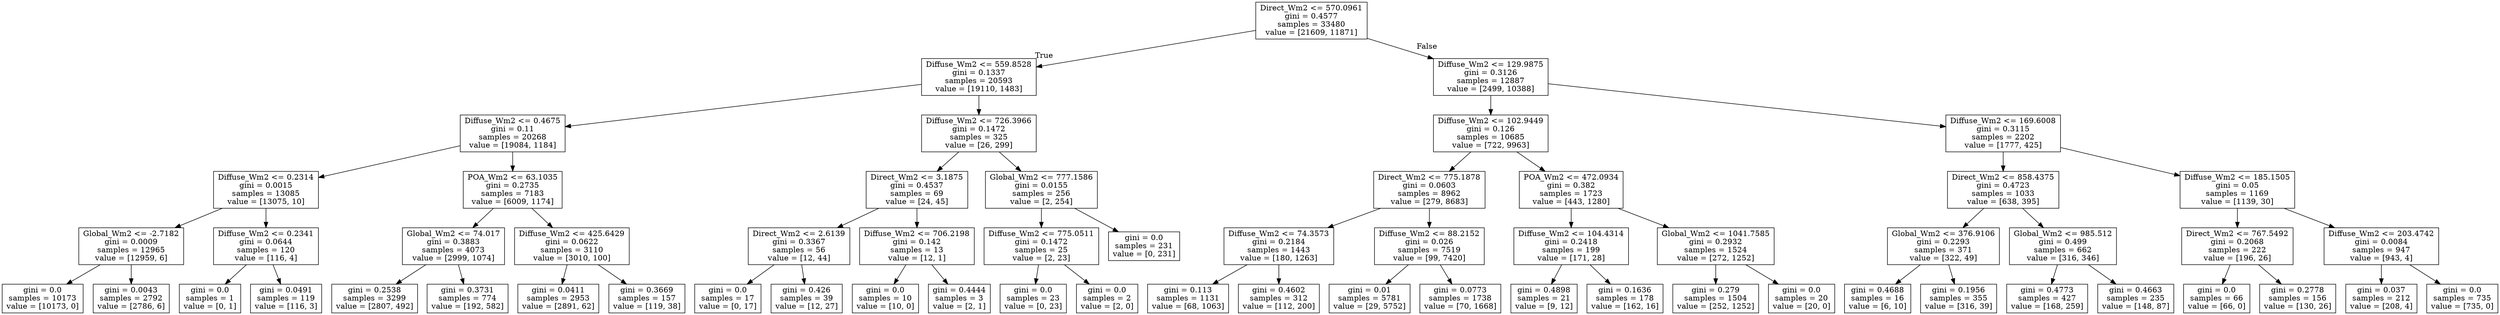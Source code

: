 digraph Tree {
node [shape=box] ;
0 [label="Direct_Wm2 <= 570.0961\ngini = 0.4577\nsamples = 33480\nvalue = [21609, 11871]"] ;
1 [label="Diffuse_Wm2 <= 559.8528\ngini = 0.1337\nsamples = 20593\nvalue = [19110, 1483]"] ;
0 -> 1 [labeldistance=2.5, labelangle=45, headlabel="True"] ;
2 [label="Diffuse_Wm2 <= 0.4675\ngini = 0.11\nsamples = 20268\nvalue = [19084, 1184]"] ;
1 -> 2 ;
3 [label="Diffuse_Wm2 <= 0.2314\ngini = 0.0015\nsamples = 13085\nvalue = [13075, 10]"] ;
2 -> 3 ;
4 [label="Global_Wm2 <= -2.7182\ngini = 0.0009\nsamples = 12965\nvalue = [12959, 6]"] ;
3 -> 4 ;
5 [label="gini = 0.0\nsamples = 10173\nvalue = [10173, 0]"] ;
4 -> 5 ;
6 [label="gini = 0.0043\nsamples = 2792\nvalue = [2786, 6]"] ;
4 -> 6 ;
7 [label="Diffuse_Wm2 <= 0.2341\ngini = 0.0644\nsamples = 120\nvalue = [116, 4]"] ;
3 -> 7 ;
8 [label="gini = 0.0\nsamples = 1\nvalue = [0, 1]"] ;
7 -> 8 ;
9 [label="gini = 0.0491\nsamples = 119\nvalue = [116, 3]"] ;
7 -> 9 ;
10 [label="POA_Wm2 <= 63.1035\ngini = 0.2735\nsamples = 7183\nvalue = [6009, 1174]"] ;
2 -> 10 ;
11 [label="Global_Wm2 <= 74.017\ngini = 0.3883\nsamples = 4073\nvalue = [2999, 1074]"] ;
10 -> 11 ;
12 [label="gini = 0.2538\nsamples = 3299\nvalue = [2807, 492]"] ;
11 -> 12 ;
13 [label="gini = 0.3731\nsamples = 774\nvalue = [192, 582]"] ;
11 -> 13 ;
14 [label="Diffuse_Wm2 <= 425.6429\ngini = 0.0622\nsamples = 3110\nvalue = [3010, 100]"] ;
10 -> 14 ;
15 [label="gini = 0.0411\nsamples = 2953\nvalue = [2891, 62]"] ;
14 -> 15 ;
16 [label="gini = 0.3669\nsamples = 157\nvalue = [119, 38]"] ;
14 -> 16 ;
17 [label="Diffuse_Wm2 <= 726.3966\ngini = 0.1472\nsamples = 325\nvalue = [26, 299]"] ;
1 -> 17 ;
18 [label="Direct_Wm2 <= 3.1875\ngini = 0.4537\nsamples = 69\nvalue = [24, 45]"] ;
17 -> 18 ;
19 [label="Direct_Wm2 <= 2.6139\ngini = 0.3367\nsamples = 56\nvalue = [12, 44]"] ;
18 -> 19 ;
20 [label="gini = 0.0\nsamples = 17\nvalue = [0, 17]"] ;
19 -> 20 ;
21 [label="gini = 0.426\nsamples = 39\nvalue = [12, 27]"] ;
19 -> 21 ;
22 [label="Diffuse_Wm2 <= 706.2198\ngini = 0.142\nsamples = 13\nvalue = [12, 1]"] ;
18 -> 22 ;
23 [label="gini = 0.0\nsamples = 10\nvalue = [10, 0]"] ;
22 -> 23 ;
24 [label="gini = 0.4444\nsamples = 3\nvalue = [2, 1]"] ;
22 -> 24 ;
25 [label="Global_Wm2 <= 777.1586\ngini = 0.0155\nsamples = 256\nvalue = [2, 254]"] ;
17 -> 25 ;
26 [label="Diffuse_Wm2 <= 775.0511\ngini = 0.1472\nsamples = 25\nvalue = [2, 23]"] ;
25 -> 26 ;
27 [label="gini = 0.0\nsamples = 23\nvalue = [0, 23]"] ;
26 -> 27 ;
28 [label="gini = 0.0\nsamples = 2\nvalue = [2, 0]"] ;
26 -> 28 ;
29 [label="gini = 0.0\nsamples = 231\nvalue = [0, 231]"] ;
25 -> 29 ;
30 [label="Diffuse_Wm2 <= 129.9875\ngini = 0.3126\nsamples = 12887\nvalue = [2499, 10388]"] ;
0 -> 30 [labeldistance=2.5, labelangle=-45, headlabel="False"] ;
31 [label="Diffuse_Wm2 <= 102.9449\ngini = 0.126\nsamples = 10685\nvalue = [722, 9963]"] ;
30 -> 31 ;
32 [label="Direct_Wm2 <= 775.1878\ngini = 0.0603\nsamples = 8962\nvalue = [279, 8683]"] ;
31 -> 32 ;
33 [label="Diffuse_Wm2 <= 74.3573\ngini = 0.2184\nsamples = 1443\nvalue = [180, 1263]"] ;
32 -> 33 ;
34 [label="gini = 0.113\nsamples = 1131\nvalue = [68, 1063]"] ;
33 -> 34 ;
35 [label="gini = 0.4602\nsamples = 312\nvalue = [112, 200]"] ;
33 -> 35 ;
36 [label="Diffuse_Wm2 <= 88.2152\ngini = 0.026\nsamples = 7519\nvalue = [99, 7420]"] ;
32 -> 36 ;
37 [label="gini = 0.01\nsamples = 5781\nvalue = [29, 5752]"] ;
36 -> 37 ;
38 [label="gini = 0.0773\nsamples = 1738\nvalue = [70, 1668]"] ;
36 -> 38 ;
39 [label="POA_Wm2 <= 472.0934\ngini = 0.382\nsamples = 1723\nvalue = [443, 1280]"] ;
31 -> 39 ;
40 [label="Diffuse_Wm2 <= 104.4314\ngini = 0.2418\nsamples = 199\nvalue = [171, 28]"] ;
39 -> 40 ;
41 [label="gini = 0.4898\nsamples = 21\nvalue = [9, 12]"] ;
40 -> 41 ;
42 [label="gini = 0.1636\nsamples = 178\nvalue = [162, 16]"] ;
40 -> 42 ;
43 [label="Global_Wm2 <= 1041.7585\ngini = 0.2932\nsamples = 1524\nvalue = [272, 1252]"] ;
39 -> 43 ;
44 [label="gini = 0.279\nsamples = 1504\nvalue = [252, 1252]"] ;
43 -> 44 ;
45 [label="gini = 0.0\nsamples = 20\nvalue = [20, 0]"] ;
43 -> 45 ;
46 [label="Diffuse_Wm2 <= 169.6008\ngini = 0.3115\nsamples = 2202\nvalue = [1777, 425]"] ;
30 -> 46 ;
47 [label="Direct_Wm2 <= 858.4375\ngini = 0.4723\nsamples = 1033\nvalue = [638, 395]"] ;
46 -> 47 ;
48 [label="Global_Wm2 <= 376.9106\ngini = 0.2293\nsamples = 371\nvalue = [322, 49]"] ;
47 -> 48 ;
49 [label="gini = 0.4688\nsamples = 16\nvalue = [6, 10]"] ;
48 -> 49 ;
50 [label="gini = 0.1956\nsamples = 355\nvalue = [316, 39]"] ;
48 -> 50 ;
51 [label="Global_Wm2 <= 985.512\ngini = 0.499\nsamples = 662\nvalue = [316, 346]"] ;
47 -> 51 ;
52 [label="gini = 0.4773\nsamples = 427\nvalue = [168, 259]"] ;
51 -> 52 ;
53 [label="gini = 0.4663\nsamples = 235\nvalue = [148, 87]"] ;
51 -> 53 ;
54 [label="Diffuse_Wm2 <= 185.1505\ngini = 0.05\nsamples = 1169\nvalue = [1139, 30]"] ;
46 -> 54 ;
55 [label="Direct_Wm2 <= 767.5492\ngini = 0.2068\nsamples = 222\nvalue = [196, 26]"] ;
54 -> 55 ;
56 [label="gini = 0.0\nsamples = 66\nvalue = [66, 0]"] ;
55 -> 56 ;
57 [label="gini = 0.2778\nsamples = 156\nvalue = [130, 26]"] ;
55 -> 57 ;
58 [label="Diffuse_Wm2 <= 203.4742\ngini = 0.0084\nsamples = 947\nvalue = [943, 4]"] ;
54 -> 58 ;
59 [label="gini = 0.037\nsamples = 212\nvalue = [208, 4]"] ;
58 -> 59 ;
60 [label="gini = 0.0\nsamples = 735\nvalue = [735, 0]"] ;
58 -> 60 ;
}